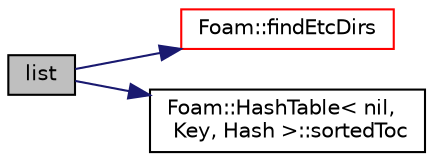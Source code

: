 digraph "list"
{
  bgcolor="transparent";
  edge [fontname="Helvetica",fontsize="10",labelfontname="Helvetica",labelfontsize="10"];
  node [fontname="Helvetica",fontsize="10",shape=record];
  rankdir="LR";
  Node687 [label="list",height=0.2,width=0.4,color="black", fillcolor="grey75", style="filled", fontcolor="black"];
  Node687 -> Node688 [color="midnightblue",fontsize="10",style="solid",fontname="Helvetica"];
  Node688 [label="Foam::findEtcDirs",height=0.2,width=0.4,color="red",URL="$a21851.html#aae55065d1881e7454fd54bdc87b58f3c",tooltip="Search for directories from user/group/shipped directories. "];
  Node687 -> Node755 [color="midnightblue",fontsize="10",style="solid",fontname="Helvetica"];
  Node755 [label="Foam::HashTable\< nil,\l Key, Hash \>::sortedToc",height=0.2,width=0.4,color="black",URL="$a26841.html#a00e373a2c0d6161c4bcdc4453c1bb35e",tooltip="Return the table of contents as a sorted list. "];
}
